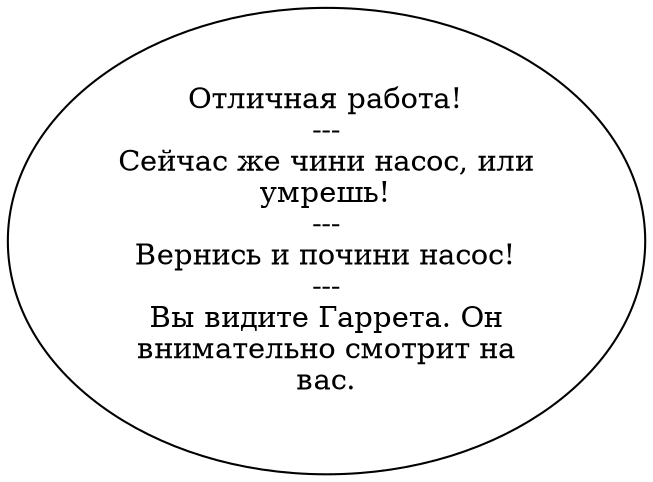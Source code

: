 digraph gar2 {
  "start" [style=filled       fillcolor="#FFFFFF"       color="#000000"]
  "start" [label="Отличная работа!\n---\nСейчас же чини насос, или\nумрешь!\n---\nВернись и почини насос!\n---\nВы видите Гаррета. Он\nвнимательно смотрит на\nвас."]
}